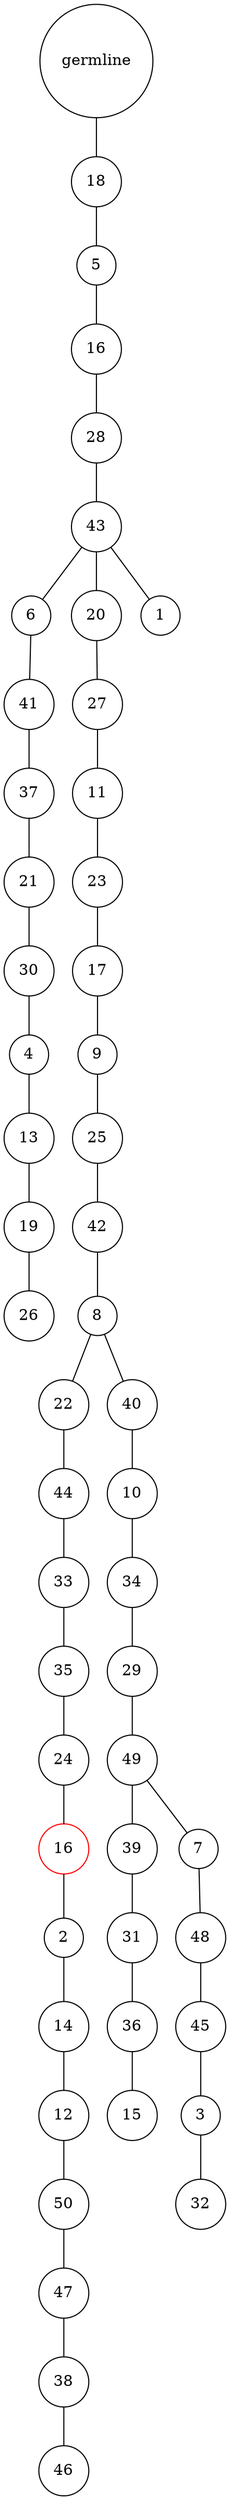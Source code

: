graph {
	rankdir=UD;
	splines=line;
	node [shape=circle]
	"0x7f0e441cf6a0" [label="germline"];
	"0x7f0e441cf6d0" [label="18"];
	"0x7f0e441cf6a0" -- "0x7f0e441cf6d0" ;
	"0x7f0e441cf700" [label="5"];
	"0x7f0e441cf6d0" -- "0x7f0e441cf700" ;
	"0x7f0e441cf730" [label="16"];
	"0x7f0e441cf700" -- "0x7f0e441cf730" ;
	"0x7f0e441cf760" [label="28"];
	"0x7f0e441cf730" -- "0x7f0e441cf760" ;
	"0x7f0e441cf790" [label="43"];
	"0x7f0e441cf760" -- "0x7f0e441cf790" ;
	"0x7f0e441cf7c0" [label="6"];
	"0x7f0e441cf790" -- "0x7f0e441cf7c0" ;
	"0x7f0e441cf7f0" [label="41"];
	"0x7f0e441cf7c0" -- "0x7f0e441cf7f0" ;
	"0x7f0e441cf820" [label="37"];
	"0x7f0e441cf7f0" -- "0x7f0e441cf820" ;
	"0x7f0e441cf850" [label="21"];
	"0x7f0e441cf820" -- "0x7f0e441cf850" ;
	"0x7f0e441cf880" [label="30"];
	"0x7f0e441cf850" -- "0x7f0e441cf880" ;
	"0x7f0e441cf8b0" [label="4"];
	"0x7f0e441cf880" -- "0x7f0e441cf8b0" ;
	"0x7f0e441cf8e0" [label="13"];
	"0x7f0e441cf8b0" -- "0x7f0e441cf8e0" ;
	"0x7f0e441cf910" [label="19"];
	"0x7f0e441cf8e0" -- "0x7f0e441cf910" ;
	"0x7f0e441cf940" [label="26"];
	"0x7f0e441cf910" -- "0x7f0e441cf940" ;
	"0x7f0e441cf970" [label="20"];
	"0x7f0e441cf790" -- "0x7f0e441cf970" ;
	"0x7f0e441cf9a0" [label="27"];
	"0x7f0e441cf970" -- "0x7f0e441cf9a0" ;
	"0x7f0e441cf9d0" [label="11"];
	"0x7f0e441cf9a0" -- "0x7f0e441cf9d0" ;
	"0x7f0e441cfa00" [label="23"];
	"0x7f0e441cf9d0" -- "0x7f0e441cfa00" ;
	"0x7f0e441cfa30" [label="17"];
	"0x7f0e441cfa00" -- "0x7f0e441cfa30" ;
	"0x7f0e441cfa60" [label="9"];
	"0x7f0e441cfa30" -- "0x7f0e441cfa60" ;
	"0x7f0e441cfa90" [label="25"];
	"0x7f0e441cfa60" -- "0x7f0e441cfa90" ;
	"0x7f0e441cfac0" [label="42"];
	"0x7f0e441cfa90" -- "0x7f0e441cfac0" ;
	"0x7f0e441cfaf0" [label="8"];
	"0x7f0e441cfac0" -- "0x7f0e441cfaf0" ;
	"0x7f0e441cfb20" [label="22"];
	"0x7f0e441cfaf0" -- "0x7f0e441cfb20" ;
	"0x7f0e441cfb50" [label="44"];
	"0x7f0e441cfb20" -- "0x7f0e441cfb50" ;
	"0x7f0e441cfb80" [label="33"];
	"0x7f0e441cfb50" -- "0x7f0e441cfb80" ;
	"0x7f0e441cfbb0" [label="35"];
	"0x7f0e441cfb80" -- "0x7f0e441cfbb0" ;
	"0x7f0e441cfbe0" [label="24"];
	"0x7f0e441cfbb0" -- "0x7f0e441cfbe0" ;
	"0x7f0e441cfc10" [label="16",color="red"];
	"0x7f0e441cfbe0" -- "0x7f0e441cfc10" ;
	"0x7f0e441cfc40" [label="2"];
	"0x7f0e441cfc10" -- "0x7f0e441cfc40" ;
	"0x7f0e441cfc70" [label="14"];
	"0x7f0e441cfc40" -- "0x7f0e441cfc70" ;
	"0x7f0e441cfca0" [label="12"];
	"0x7f0e441cfc70" -- "0x7f0e441cfca0" ;
	"0x7f0e441cfcd0" [label="50"];
	"0x7f0e441cfca0" -- "0x7f0e441cfcd0" ;
	"0x7f0e441cfd00" [label="47"];
	"0x7f0e441cfcd0" -- "0x7f0e441cfd00" ;
	"0x7f0e441cfd30" [label="38"];
	"0x7f0e441cfd00" -- "0x7f0e441cfd30" ;
	"0x7f0e441cfd60" [label="46"];
	"0x7f0e441cfd30" -- "0x7f0e441cfd60" ;
	"0x7f0e441cfd90" [label="40"];
	"0x7f0e441cfaf0" -- "0x7f0e441cfd90" ;
	"0x7f0e441cfdc0" [label="10"];
	"0x7f0e441cfd90" -- "0x7f0e441cfdc0" ;
	"0x7f0e441cfdf0" [label="34"];
	"0x7f0e441cfdc0" -- "0x7f0e441cfdf0" ;
	"0x7f0e441cfe20" [label="29"];
	"0x7f0e441cfdf0" -- "0x7f0e441cfe20" ;
	"0x7f0e441cfe50" [label="49"];
	"0x7f0e441cfe20" -- "0x7f0e441cfe50" ;
	"0x7f0e441cfe80" [label="39"];
	"0x7f0e441cfe50" -- "0x7f0e441cfe80" ;
	"0x7f0e441cfeb0" [label="31"];
	"0x7f0e441cfe80" -- "0x7f0e441cfeb0" ;
	"0x7f0e441cfee0" [label="36"];
	"0x7f0e441cfeb0" -- "0x7f0e441cfee0" ;
	"0x7f0e441cff10" [label="15"];
	"0x7f0e441cfee0" -- "0x7f0e441cff10" ;
	"0x7f0e441cff40" [label="7"];
	"0x7f0e441cfe50" -- "0x7f0e441cff40" ;
	"0x7f0e441cff70" [label="48"];
	"0x7f0e441cff40" -- "0x7f0e441cff70" ;
	"0x7f0e441cffa0" [label="45"];
	"0x7f0e441cff70" -- "0x7f0e441cffa0" ;
	"0x7f0e441cffd0" [label="3"];
	"0x7f0e441cffa0" -- "0x7f0e441cffd0" ;
	"0x7f0e441d5040" [label="32"];
	"0x7f0e441cffd0" -- "0x7f0e441d5040" ;
	"0x7f0e441d5070" [label="1"];
	"0x7f0e441cf790" -- "0x7f0e441d5070" ;
}
